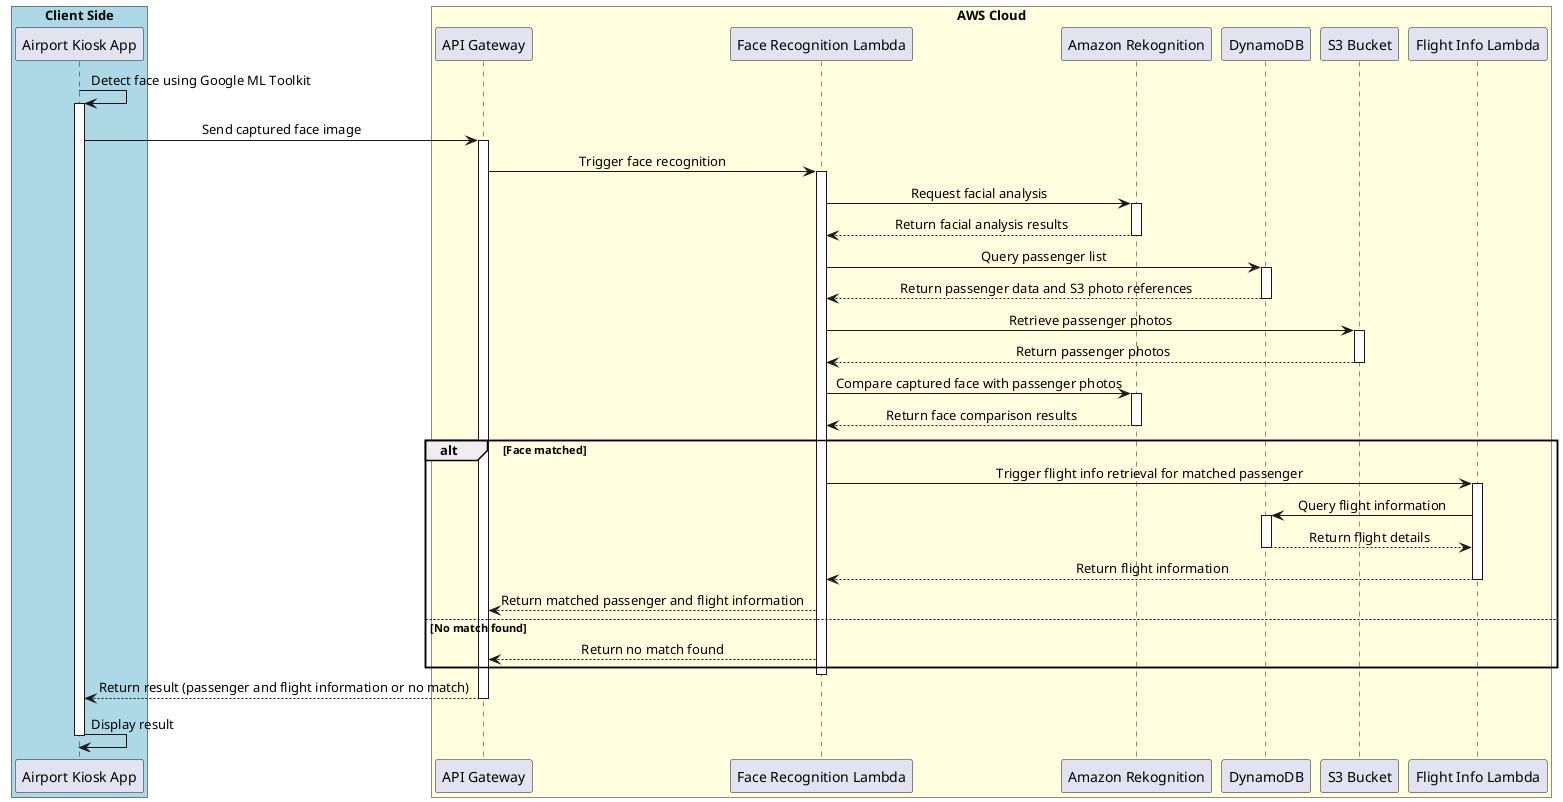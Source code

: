 @startuml Assisted Wayfinding
skinparam sequenceMessageAlign center
skinparam boxPadding 10

box "Client Side" #LightBlue
participant "Airport Kiosk App" as App
end box

box "AWS Cloud" #LightYellow
participant "API Gateway" as API
participant "Face Recognition Lambda" as LambdaFR
participant "Amazon Rekognition" as Rekognition
participant "DynamoDB" as DynamoDB
participant "S3 Bucket" as S3
participant "Flight Info Lambda" as LambdaFI
end box

App -> App: Detect face using Google ML Toolkit
activate App

App -> API: Send captured face image
activate API

API -> LambdaFR: Trigger face recognition
activate LambdaFR

LambdaFR -> Rekognition: Request facial analysis
activate Rekognition
Rekognition --> LambdaFR: Return facial analysis results
deactivate Rekognition

LambdaFR -> DynamoDB: Query passenger list
activate DynamoDB
DynamoDB --> LambdaFR: Return passenger data and S3 photo references
deactivate DynamoDB

LambdaFR -> S3: Retrieve passenger photos
activate S3
S3 --> LambdaFR: Return passenger photos
deactivate S3

LambdaFR -> Rekognition: Compare captured face with passenger photos
activate Rekognition
Rekognition --> LambdaFR: Return face comparison results
deactivate Rekognition

alt Face matched
    LambdaFR -> LambdaFI: Trigger flight info retrieval for matched passenger
    activate LambdaFI

    LambdaFI -> DynamoDB: Query flight information
    activate DynamoDB
    DynamoDB --> LambdaFI: Return flight details
    deactivate DynamoDB

    LambdaFI --> LambdaFR: Return flight information
    deactivate LambdaFI

    LambdaFR --> API: Return matched passenger and flight information
else No match found
    LambdaFR --> API: Return no match found
end

deactivate LambdaFR

API --> App: Return result (passenger and flight information or no match)
deactivate API

App -> App: Display result
deactivate App

@enduml
